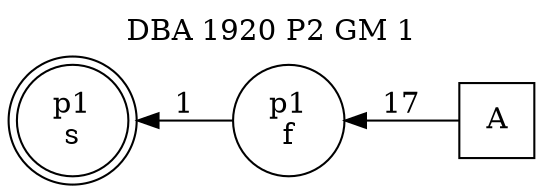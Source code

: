 digraph DBA_1920_P2_GM_1_GOOD {
labelloc="tl"
label= " DBA 1920 P2 GM 1 "
rankdir="RL";
graph [ size=" 10 , 10 !"]

"A" [shape="square" label="A"]
"p1_f" [shape="circle" label="p1
f"]
"p1_s" [shape="doublecircle" label="p1
s"]
"A" -> "p1_f" [ label=17]
"p1_f" -> "p1_s" [ label=1]
}
